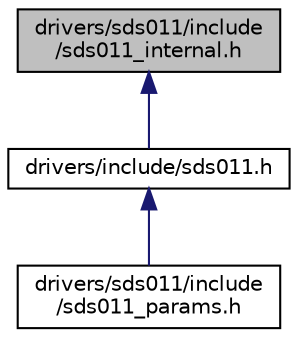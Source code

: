 digraph "drivers/sds011/include/sds011_internal.h"
{
 // LATEX_PDF_SIZE
  edge [fontname="Helvetica",fontsize="10",labelfontname="Helvetica",labelfontsize="10"];
  node [fontname="Helvetica",fontsize="10",shape=record];
  Node1 [label="drivers/sds011/include\l/sds011_internal.h",height=0.2,width=0.4,color="black", fillcolor="grey75", style="filled", fontcolor="black",tooltip="Internal constants etc."];
  Node1 -> Node2 [dir="back",color="midnightblue",fontsize="10",style="solid",fontname="Helvetica"];
  Node2 [label="drivers/include/sds011.h",height=0.2,width=0.4,color="black", fillcolor="white", style="filled",URL="$sds011_8h.html",tooltip="Interface for controlling SDS011 Laser Dust Sensor."];
  Node2 -> Node3 [dir="back",color="midnightblue",fontsize="10",style="solid",fontname="Helvetica"];
  Node3 [label="drivers/sds011/include\l/sds011_params.h",height=0.2,width=0.4,color="black", fillcolor="white", style="filled",URL="$sds011__params_8h.html",tooltip="SDS011 sensor specific configuration."];
}
